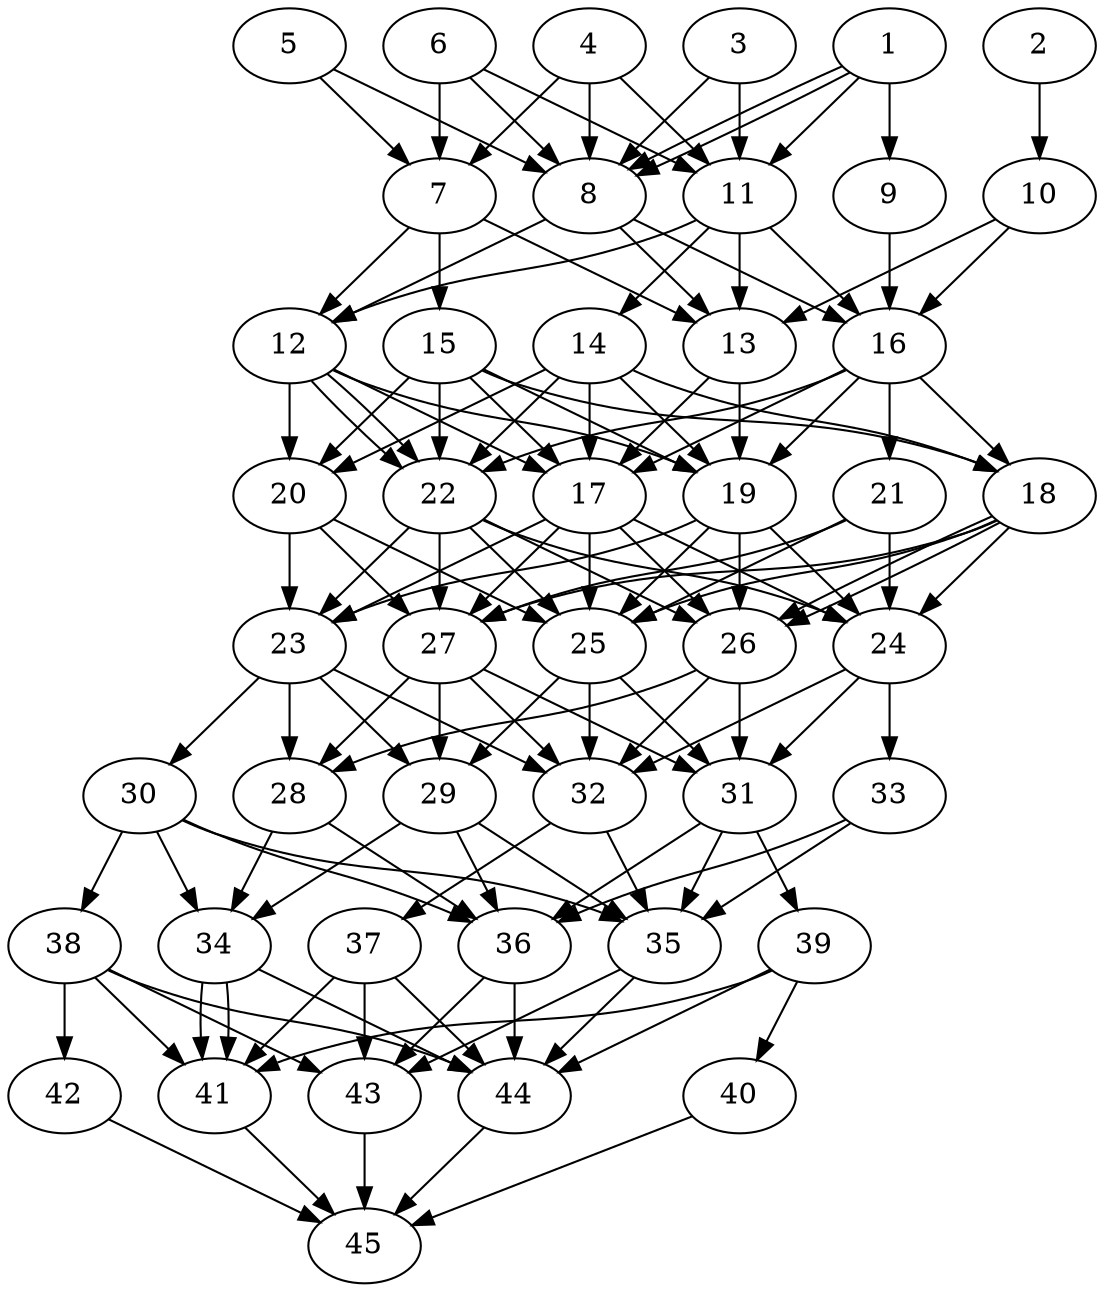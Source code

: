 // DAG automatically generated by daggen at Thu Oct  3 14:07:24 2019
// ./daggen --dot -n 45 --ccr 0.5 --fat 0.5 --regular 0.9 --density 0.9 --mindata 5242880 --maxdata 52428800 
digraph G {
  1 [size="77432832", alpha="0.05", expect_size="38716416"] 
  1 -> 8 [size ="38716416"]
  1 -> 8 [size ="38716416"]
  1 -> 9 [size ="38716416"]
  1 -> 11 [size ="38716416"]
  2 [size="92479488", alpha="0.04", expect_size="46239744"] 
  2 -> 10 [size ="46239744"]
  3 [size="92362752", alpha="0.18", expect_size="46181376"] 
  3 -> 8 [size ="46181376"]
  3 -> 11 [size ="46181376"]
  4 [size="96221184", alpha="0.15", expect_size="48110592"] 
  4 -> 7 [size ="48110592"]
  4 -> 8 [size ="48110592"]
  4 -> 11 [size ="48110592"]
  5 [size="46958592", alpha="0.09", expect_size="23479296"] 
  5 -> 7 [size ="23479296"]
  5 -> 8 [size ="23479296"]
  6 [size="35725312", alpha="0.11", expect_size="17862656"] 
  6 -> 7 [size ="17862656"]
  6 -> 8 [size ="17862656"]
  6 -> 11 [size ="17862656"]
  7 [size="53434368", alpha="0.19", expect_size="26717184"] 
  7 -> 12 [size ="26717184"]
  7 -> 13 [size ="26717184"]
  7 -> 15 [size ="26717184"]
  8 [size="41066496", alpha="0.05", expect_size="20533248"] 
  8 -> 12 [size ="20533248"]
  8 -> 13 [size ="20533248"]
  8 -> 16 [size ="20533248"]
  9 [size="56920064", alpha="0.13", expect_size="28460032"] 
  9 -> 16 [size ="28460032"]
  10 [size="50761728", alpha="0.01", expect_size="25380864"] 
  10 -> 13 [size ="25380864"]
  10 -> 16 [size ="25380864"]
  11 [size="12048384", alpha="0.09", expect_size="6024192"] 
  11 -> 12 [size ="6024192"]
  11 -> 13 [size ="6024192"]
  11 -> 14 [size ="6024192"]
  11 -> 16 [size ="6024192"]
  12 [size="34566144", alpha="0.07", expect_size="17283072"] 
  12 -> 17 [size ="17283072"]
  12 -> 19 [size ="17283072"]
  12 -> 20 [size ="17283072"]
  12 -> 22 [size ="17283072"]
  12 -> 22 [size ="17283072"]
  13 [size="54108160", alpha="0.14", expect_size="27054080"] 
  13 -> 17 [size ="27054080"]
  13 -> 19 [size ="27054080"]
  14 [size="42631168", alpha="0.08", expect_size="21315584"] 
  14 -> 17 [size ="21315584"]
  14 -> 18 [size ="21315584"]
  14 -> 19 [size ="21315584"]
  14 -> 20 [size ="21315584"]
  14 -> 22 [size ="21315584"]
  15 [size="19511296", alpha="0.14", expect_size="9755648"] 
  15 -> 17 [size ="9755648"]
  15 -> 18 [size ="9755648"]
  15 -> 19 [size ="9755648"]
  15 -> 20 [size ="9755648"]
  15 -> 22 [size ="9755648"]
  16 [size="61442048", alpha="0.17", expect_size="30721024"] 
  16 -> 17 [size ="30721024"]
  16 -> 18 [size ="30721024"]
  16 -> 19 [size ="30721024"]
  16 -> 21 [size ="30721024"]
  16 -> 22 [size ="30721024"]
  17 [size="16869376", alpha="0.19", expect_size="8434688"] 
  17 -> 23 [size ="8434688"]
  17 -> 24 [size ="8434688"]
  17 -> 25 [size ="8434688"]
  17 -> 26 [size ="8434688"]
  17 -> 27 [size ="8434688"]
  18 [size="14141440", alpha="0.13", expect_size="7070720"] 
  18 -> 24 [size ="7070720"]
  18 -> 25 [size ="7070720"]
  18 -> 26 [size ="7070720"]
  18 -> 26 [size ="7070720"]
  18 -> 27 [size ="7070720"]
  19 [size="38072320", alpha="0.19", expect_size="19036160"] 
  19 -> 23 [size ="19036160"]
  19 -> 24 [size ="19036160"]
  19 -> 25 [size ="19036160"]
  19 -> 26 [size ="19036160"]
  20 [size="101163008", alpha="0.17", expect_size="50581504"] 
  20 -> 23 [size ="50581504"]
  20 -> 25 [size ="50581504"]
  20 -> 27 [size ="50581504"]
  21 [size="12922880", alpha="0.09", expect_size="6461440"] 
  21 -> 24 [size ="6461440"]
  21 -> 25 [size ="6461440"]
  21 -> 27 [size ="6461440"]
  22 [size="54472704", alpha="0.19", expect_size="27236352"] 
  22 -> 23 [size ="27236352"]
  22 -> 24 [size ="27236352"]
  22 -> 25 [size ="27236352"]
  22 -> 26 [size ="27236352"]
  22 -> 27 [size ="27236352"]
  23 [size="87515136", alpha="0.06", expect_size="43757568"] 
  23 -> 28 [size ="43757568"]
  23 -> 29 [size ="43757568"]
  23 -> 30 [size ="43757568"]
  23 -> 32 [size ="43757568"]
  24 [size="59488256", alpha="0.11", expect_size="29744128"] 
  24 -> 31 [size ="29744128"]
  24 -> 32 [size ="29744128"]
  24 -> 33 [size ="29744128"]
  25 [size="96380928", alpha="0.03", expect_size="48190464"] 
  25 -> 29 [size ="48190464"]
  25 -> 31 [size ="48190464"]
  25 -> 32 [size ="48190464"]
  26 [size="66631680", alpha="0.02", expect_size="33315840"] 
  26 -> 28 [size ="33315840"]
  26 -> 31 [size ="33315840"]
  26 -> 32 [size ="33315840"]
  27 [size="52572160", alpha="0.09", expect_size="26286080"] 
  27 -> 28 [size ="26286080"]
  27 -> 29 [size ="26286080"]
  27 -> 31 [size ="26286080"]
  27 -> 32 [size ="26286080"]
  28 [size="50120704", alpha="0.02", expect_size="25060352"] 
  28 -> 34 [size ="25060352"]
  28 -> 36 [size ="25060352"]
  29 [size="15646720", alpha="0.06", expect_size="7823360"] 
  29 -> 34 [size ="7823360"]
  29 -> 35 [size ="7823360"]
  29 -> 36 [size ="7823360"]
  30 [size="12331008", alpha="0.18", expect_size="6165504"] 
  30 -> 34 [size ="6165504"]
  30 -> 35 [size ="6165504"]
  30 -> 36 [size ="6165504"]
  30 -> 38 [size ="6165504"]
  31 [size="93597696", alpha="0.10", expect_size="46798848"] 
  31 -> 35 [size ="46798848"]
  31 -> 36 [size ="46798848"]
  31 -> 39 [size ="46798848"]
  32 [size="43278336", alpha="0.08", expect_size="21639168"] 
  32 -> 35 [size ="21639168"]
  32 -> 37 [size ="21639168"]
  33 [size="37742592", alpha="0.15", expect_size="18871296"] 
  33 -> 35 [size ="18871296"]
  33 -> 36 [size ="18871296"]
  34 [size="64491520", alpha="0.08", expect_size="32245760"] 
  34 -> 41 [size ="32245760"]
  34 -> 41 [size ="32245760"]
  34 -> 44 [size ="32245760"]
  35 [size="20520960", alpha="0.04", expect_size="10260480"] 
  35 -> 43 [size ="10260480"]
  35 -> 44 [size ="10260480"]
  36 [size="36673536", alpha="0.10", expect_size="18336768"] 
  36 -> 43 [size ="18336768"]
  36 -> 44 [size ="18336768"]
  37 [size="43823104", alpha="0.17", expect_size="21911552"] 
  37 -> 41 [size ="21911552"]
  37 -> 43 [size ="21911552"]
  37 -> 44 [size ="21911552"]
  38 [size="84916224", alpha="0.06", expect_size="42458112"] 
  38 -> 41 [size ="42458112"]
  38 -> 42 [size ="42458112"]
  38 -> 43 [size ="42458112"]
  38 -> 44 [size ="42458112"]
  39 [size="96163840", alpha="0.00", expect_size="48081920"] 
  39 -> 40 [size ="48081920"]
  39 -> 41 [size ="48081920"]
  39 -> 44 [size ="48081920"]
  40 [size="29630464", alpha="0.13", expect_size="14815232"] 
  40 -> 45 [size ="14815232"]
  41 [size="19965952", alpha="0.07", expect_size="9982976"] 
  41 -> 45 [size ="9982976"]
  42 [size="68732928", alpha="0.11", expect_size="34366464"] 
  42 -> 45 [size ="34366464"]
  43 [size="11268096", alpha="0.10", expect_size="5634048"] 
  43 -> 45 [size ="5634048"]
  44 [size="79941632", alpha="0.00", expect_size="39970816"] 
  44 -> 45 [size ="39970816"]
  45 [size="23783424", alpha="0.09", expect_size="11891712"] 
}
